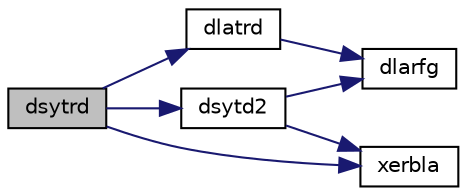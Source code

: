 digraph "dsytrd"
{
 // LATEX_PDF_SIZE
  edge [fontname="Helvetica",fontsize="10",labelfontname="Helvetica",labelfontsize="10"];
  node [fontname="Helvetica",fontsize="10",shape=record];
  rankdir="LR";
  Node1 [label="dsytrd",height=0.2,width=0.4,color="black", fillcolor="grey75", style="filled", fontcolor="black",tooltip="DSYTRD"];
  Node1 -> Node2 [color="midnightblue",fontsize="10",style="solid",fontname="Helvetica"];
  Node2 [label="dlatrd",height=0.2,width=0.4,color="black", fillcolor="white", style="filled",URL="$dlatrd_8f.html#a331dd66010736c74b3e4b219b06cf11b",tooltip="DLATRD reduces the first nb rows and columns of a symmetric/Hermitian matrix A to real tridiagonal fo..."];
  Node2 -> Node3 [color="midnightblue",fontsize="10",style="solid",fontname="Helvetica"];
  Node3 [label="dlarfg",height=0.2,width=0.4,color="black", fillcolor="white", style="filled",URL="$dlarfg_8f.html#aabb59655e820b3551af27781bd716143",tooltip="DLARFG generates an elementary reflector (Householder matrix)."];
  Node1 -> Node4 [color="midnightblue",fontsize="10",style="solid",fontname="Helvetica"];
  Node4 [label="dsytd2",height=0.2,width=0.4,color="black", fillcolor="white", style="filled",URL="$dsytd2_8f.html#a5ce2d4703eeccf51cc89171b375c796f",tooltip="DSYTD2 reduces a symmetric matrix to real symmetric tridiagonal form by an orthogonal similarity tran..."];
  Node4 -> Node3 [color="midnightblue",fontsize="10",style="solid",fontname="Helvetica"];
  Node4 -> Node5 [color="midnightblue",fontsize="10",style="solid",fontname="Helvetica"];
  Node5 [label="xerbla",height=0.2,width=0.4,color="black", fillcolor="white", style="filled",URL="$xerbla_8f.html#a377ee61015baf8dea7770b3a404b1c07",tooltip="XERBLA"];
  Node1 -> Node5 [color="midnightblue",fontsize="10",style="solid",fontname="Helvetica"];
}
